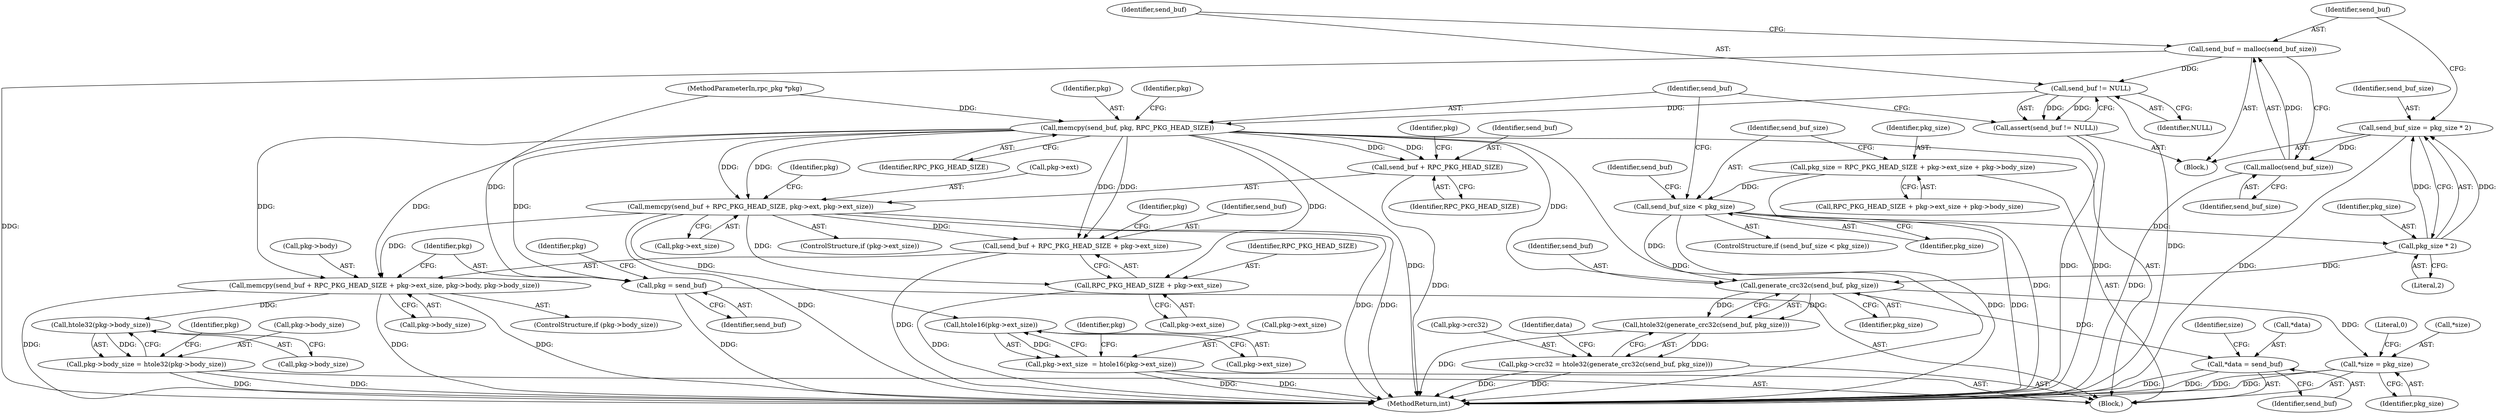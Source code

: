 digraph "1_viabtc_exchange_server_4a7c27bfe98f409623d4d857894d017ff0672cc9#diff-515c81af848352583bff286d6224875f_1@API" {
"1000138" [label="(Call,send_buf != NULL)"];
"1000133" [label="(Call,send_buf = malloc(send_buf_size))"];
"1000135" [label="(Call,malloc(send_buf_size))"];
"1000128" [label="(Call,send_buf_size = pkg_size * 2)"];
"1000130" [label="(Call,pkg_size * 2)"];
"1000120" [label="(Call,send_buf_size < pkg_size)"];
"1000108" [label="(Call,pkg_size = RPC_PKG_HEAD_SIZE + pkg->ext_size + pkg->body_size)"];
"1000137" [label="(Call,assert(send_buf != NULL))"];
"1000141" [label="(Call,memcpy(send_buf, pkg, RPC_PKG_HEAD_SIZE))"];
"1000149" [label="(Call,memcpy(send_buf + RPC_PKG_HEAD_SIZE, pkg->ext, pkg->ext_size))"];
"1000163" [label="(Call,memcpy(send_buf + RPC_PKG_HEAD_SIZE + pkg->ext_size, pkg->body, pkg->body_size))"];
"1000230" [label="(Call,htole32(pkg->body_size))"];
"1000226" [label="(Call,pkg->body_size = htole32(pkg->body_size))"];
"1000164" [label="(Call,send_buf + RPC_PKG_HEAD_SIZE + pkg->ext_size)"];
"1000166" [label="(Call,RPC_PKG_HEAD_SIZE + pkg->ext_size)"];
"1000238" [label="(Call,htole16(pkg->ext_size))"];
"1000234" [label="(Call,pkg->ext_size  = htole16(pkg->ext_size))"];
"1000150" [label="(Call,send_buf + RPC_PKG_HEAD_SIZE)"];
"1000177" [label="(Call,pkg = send_buf)"];
"1000252" [label="(Call,generate_crc32c(send_buf, pkg_size))"];
"1000251" [label="(Call,htole32(generate_crc32c(send_buf, pkg_size)))"];
"1000247" [label="(Call,pkg->crc32 = htole32(generate_crc32c(send_buf, pkg_size)))"];
"1000255" [label="(Call,*data = send_buf)"];
"1000259" [label="(Call,*size = pkg_size)"];
"1000227" [label="(Call,pkg->body_size)"];
"1000133" [label="(Call,send_buf = malloc(send_buf_size))"];
"1000143" [label="(Identifier,pkg)"];
"1000255" [label="(Call,*data = send_buf)"];
"1000161" [label="(Identifier,pkg)"];
"1000258" [label="(Identifier,send_buf)"];
"1000177" [label="(Call,pkg = send_buf)"];
"1000226" [label="(Call,pkg->body_size = htole32(pkg->body_size))"];
"1000156" [label="(Call,pkg->ext_size)"];
"1000239" [label="(Call,pkg->ext_size)"];
"1000254" [label="(Identifier,pkg_size)"];
"1000137" [label="(Call,assert(send_buf != NULL))"];
"1000265" [label="(MethodReturn,int)"];
"1000128" [label="(Call,send_buf_size = pkg_size * 2)"];
"1000168" [label="(Call,pkg->ext_size)"];
"1000150" [label="(Call,send_buf + RPC_PKG_HEAD_SIZE)"];
"1000141" [label="(Call,memcpy(send_buf, pkg, RPC_PKG_HEAD_SIZE))"];
"1000134" [label="(Identifier,send_buf)"];
"1000252" [label="(Call,generate_crc32c(send_buf, pkg_size))"];
"1000123" [label="(Block,)"];
"1000264" [label="(Literal,0)"];
"1000125" [label="(Identifier,send_buf)"];
"1000166" [label="(Call,RPC_PKG_HEAD_SIZE + pkg->ext_size)"];
"1000152" [label="(Identifier,RPC_PKG_HEAD_SIZE)"];
"1000253" [label="(Identifier,send_buf)"];
"1000247" [label="(Call,pkg->crc32 = htole32(generate_crc32c(send_buf, pkg_size)))"];
"1000119" [label="(ControlStructure,if (send_buf_size < pkg_size))"];
"1000164" [label="(Call,send_buf + RPC_PKG_HEAD_SIZE + pkg->ext_size)"];
"1000174" [label="(Call,pkg->body_size)"];
"1000159" [label="(ControlStructure,if (pkg->body_size))"];
"1000230" [label="(Call,htole32(pkg->body_size))"];
"1000140" [label="(Identifier,NULL)"];
"1000120" [label="(Call,send_buf_size < pkg_size)"];
"1000142" [label="(Identifier,send_buf)"];
"1000110" [label="(Call,RPC_PKG_HEAD_SIZE + pkg->ext_size + pkg->body_size)"];
"1000182" [label="(Identifier,pkg)"];
"1000251" [label="(Call,htole32(generate_crc32c(send_buf, pkg_size)))"];
"1000129" [label="(Identifier,send_buf_size)"];
"1000145" [label="(ControlStructure,if (pkg->ext_size))"];
"1000171" [label="(Call,pkg->body)"];
"1000138" [label="(Call,send_buf != NULL)"];
"1000234" [label="(Call,pkg->ext_size  = htole16(pkg->ext_size))"];
"1000108" [label="(Call,pkg_size = RPC_PKG_HEAD_SIZE + pkg->ext_size + pkg->body_size)"];
"1000256" [label="(Call,*data)"];
"1000178" [label="(Identifier,pkg)"];
"1000130" [label="(Call,pkg_size * 2)"];
"1000144" [label="(Identifier,RPC_PKG_HEAD_SIZE)"];
"1000248" [label="(Call,pkg->crc32)"];
"1000259" [label="(Call,*size = pkg_size)"];
"1000236" [label="(Identifier,pkg)"];
"1000244" [label="(Identifier,pkg)"];
"1000135" [label="(Call,malloc(send_buf_size))"];
"1000261" [label="(Identifier,size)"];
"1000121" [label="(Identifier,send_buf_size)"];
"1000235" [label="(Call,pkg->ext_size)"];
"1000101" [label="(MethodParameterIn,rpc_pkg *pkg)"];
"1000139" [label="(Identifier,send_buf)"];
"1000231" [label="(Call,pkg->body_size)"];
"1000260" [label="(Call,*size)"];
"1000149" [label="(Call,memcpy(send_buf + RPC_PKG_HEAD_SIZE, pkg->ext, pkg->ext_size))"];
"1000163" [label="(Call,memcpy(send_buf + RPC_PKG_HEAD_SIZE + pkg->ext_size, pkg->body, pkg->body_size))"];
"1000153" [label="(Call,pkg->ext)"];
"1000238" [label="(Call,htole16(pkg->ext_size))"];
"1000109" [label="(Identifier,pkg_size)"];
"1000132" [label="(Literal,2)"];
"1000154" [label="(Identifier,pkg)"];
"1000122" [label="(Identifier,pkg_size)"];
"1000172" [label="(Identifier,pkg)"];
"1000147" [label="(Identifier,pkg)"];
"1000179" [label="(Identifier,send_buf)"];
"1000262" [label="(Identifier,pkg_size)"];
"1000131" [label="(Identifier,pkg_size)"];
"1000167" [label="(Identifier,RPC_PKG_HEAD_SIZE)"];
"1000104" [label="(Block,)"];
"1000151" [label="(Identifier,send_buf)"];
"1000257" [label="(Identifier,data)"];
"1000165" [label="(Identifier,send_buf)"];
"1000136" [label="(Identifier,send_buf_size)"];
"1000138" -> "1000137"  [label="AST: "];
"1000138" -> "1000140"  [label="CFG: "];
"1000139" -> "1000138"  [label="AST: "];
"1000140" -> "1000138"  [label="AST: "];
"1000137" -> "1000138"  [label="CFG: "];
"1000138" -> "1000265"  [label="DDG: "];
"1000138" -> "1000137"  [label="DDG: "];
"1000138" -> "1000137"  [label="DDG: "];
"1000133" -> "1000138"  [label="DDG: "];
"1000138" -> "1000141"  [label="DDG: "];
"1000133" -> "1000123"  [label="AST: "];
"1000133" -> "1000135"  [label="CFG: "];
"1000134" -> "1000133"  [label="AST: "];
"1000135" -> "1000133"  [label="AST: "];
"1000139" -> "1000133"  [label="CFG: "];
"1000133" -> "1000265"  [label="DDG: "];
"1000135" -> "1000133"  [label="DDG: "];
"1000135" -> "1000136"  [label="CFG: "];
"1000136" -> "1000135"  [label="AST: "];
"1000135" -> "1000265"  [label="DDG: "];
"1000128" -> "1000135"  [label="DDG: "];
"1000128" -> "1000123"  [label="AST: "];
"1000128" -> "1000130"  [label="CFG: "];
"1000129" -> "1000128"  [label="AST: "];
"1000130" -> "1000128"  [label="AST: "];
"1000134" -> "1000128"  [label="CFG: "];
"1000128" -> "1000265"  [label="DDG: "];
"1000130" -> "1000128"  [label="DDG: "];
"1000130" -> "1000128"  [label="DDG: "];
"1000130" -> "1000132"  [label="CFG: "];
"1000131" -> "1000130"  [label="AST: "];
"1000132" -> "1000130"  [label="AST: "];
"1000120" -> "1000130"  [label="DDG: "];
"1000130" -> "1000252"  [label="DDG: "];
"1000120" -> "1000119"  [label="AST: "];
"1000120" -> "1000122"  [label="CFG: "];
"1000121" -> "1000120"  [label="AST: "];
"1000122" -> "1000120"  [label="AST: "];
"1000125" -> "1000120"  [label="CFG: "];
"1000142" -> "1000120"  [label="CFG: "];
"1000120" -> "1000265"  [label="DDG: "];
"1000120" -> "1000265"  [label="DDG: "];
"1000108" -> "1000120"  [label="DDG: "];
"1000120" -> "1000252"  [label="DDG: "];
"1000108" -> "1000104"  [label="AST: "];
"1000108" -> "1000110"  [label="CFG: "];
"1000109" -> "1000108"  [label="AST: "];
"1000110" -> "1000108"  [label="AST: "];
"1000121" -> "1000108"  [label="CFG: "];
"1000108" -> "1000265"  [label="DDG: "];
"1000137" -> "1000123"  [label="AST: "];
"1000142" -> "1000137"  [label="CFG: "];
"1000137" -> "1000265"  [label="DDG: "];
"1000137" -> "1000265"  [label="DDG: "];
"1000141" -> "1000104"  [label="AST: "];
"1000141" -> "1000144"  [label="CFG: "];
"1000142" -> "1000141"  [label="AST: "];
"1000143" -> "1000141"  [label="AST: "];
"1000144" -> "1000141"  [label="AST: "];
"1000147" -> "1000141"  [label="CFG: "];
"1000141" -> "1000265"  [label="DDG: "];
"1000141" -> "1000265"  [label="DDG: "];
"1000101" -> "1000141"  [label="DDG: "];
"1000141" -> "1000149"  [label="DDG: "];
"1000141" -> "1000149"  [label="DDG: "];
"1000141" -> "1000150"  [label="DDG: "];
"1000141" -> "1000150"  [label="DDG: "];
"1000141" -> "1000163"  [label="DDG: "];
"1000141" -> "1000163"  [label="DDG: "];
"1000141" -> "1000164"  [label="DDG: "];
"1000141" -> "1000164"  [label="DDG: "];
"1000141" -> "1000166"  [label="DDG: "];
"1000141" -> "1000177"  [label="DDG: "];
"1000141" -> "1000252"  [label="DDG: "];
"1000149" -> "1000145"  [label="AST: "];
"1000149" -> "1000156"  [label="CFG: "];
"1000150" -> "1000149"  [label="AST: "];
"1000153" -> "1000149"  [label="AST: "];
"1000156" -> "1000149"  [label="AST: "];
"1000161" -> "1000149"  [label="CFG: "];
"1000149" -> "1000265"  [label="DDG: "];
"1000149" -> "1000265"  [label="DDG: "];
"1000149" -> "1000265"  [label="DDG: "];
"1000149" -> "1000163"  [label="DDG: "];
"1000149" -> "1000164"  [label="DDG: "];
"1000149" -> "1000166"  [label="DDG: "];
"1000149" -> "1000238"  [label="DDG: "];
"1000163" -> "1000159"  [label="AST: "];
"1000163" -> "1000174"  [label="CFG: "];
"1000164" -> "1000163"  [label="AST: "];
"1000171" -> "1000163"  [label="AST: "];
"1000174" -> "1000163"  [label="AST: "];
"1000178" -> "1000163"  [label="CFG: "];
"1000163" -> "1000265"  [label="DDG: "];
"1000163" -> "1000265"  [label="DDG: "];
"1000163" -> "1000265"  [label="DDG: "];
"1000163" -> "1000230"  [label="DDG: "];
"1000230" -> "1000226"  [label="AST: "];
"1000230" -> "1000231"  [label="CFG: "];
"1000231" -> "1000230"  [label="AST: "];
"1000226" -> "1000230"  [label="CFG: "];
"1000230" -> "1000226"  [label="DDG: "];
"1000226" -> "1000104"  [label="AST: "];
"1000227" -> "1000226"  [label="AST: "];
"1000236" -> "1000226"  [label="CFG: "];
"1000226" -> "1000265"  [label="DDG: "];
"1000226" -> "1000265"  [label="DDG: "];
"1000164" -> "1000166"  [label="CFG: "];
"1000165" -> "1000164"  [label="AST: "];
"1000166" -> "1000164"  [label="AST: "];
"1000172" -> "1000164"  [label="CFG: "];
"1000164" -> "1000265"  [label="DDG: "];
"1000166" -> "1000168"  [label="CFG: "];
"1000167" -> "1000166"  [label="AST: "];
"1000168" -> "1000166"  [label="AST: "];
"1000166" -> "1000265"  [label="DDG: "];
"1000238" -> "1000234"  [label="AST: "];
"1000238" -> "1000239"  [label="CFG: "];
"1000239" -> "1000238"  [label="AST: "];
"1000234" -> "1000238"  [label="CFG: "];
"1000238" -> "1000234"  [label="DDG: "];
"1000234" -> "1000104"  [label="AST: "];
"1000235" -> "1000234"  [label="AST: "];
"1000244" -> "1000234"  [label="CFG: "];
"1000234" -> "1000265"  [label="DDG: "];
"1000234" -> "1000265"  [label="DDG: "];
"1000150" -> "1000152"  [label="CFG: "];
"1000151" -> "1000150"  [label="AST: "];
"1000152" -> "1000150"  [label="AST: "];
"1000154" -> "1000150"  [label="CFG: "];
"1000150" -> "1000265"  [label="DDG: "];
"1000177" -> "1000104"  [label="AST: "];
"1000177" -> "1000179"  [label="CFG: "];
"1000178" -> "1000177"  [label="AST: "];
"1000179" -> "1000177"  [label="AST: "];
"1000182" -> "1000177"  [label="CFG: "];
"1000177" -> "1000265"  [label="DDG: "];
"1000101" -> "1000177"  [label="DDG: "];
"1000252" -> "1000251"  [label="AST: "];
"1000252" -> "1000254"  [label="CFG: "];
"1000253" -> "1000252"  [label="AST: "];
"1000254" -> "1000252"  [label="AST: "];
"1000251" -> "1000252"  [label="CFG: "];
"1000252" -> "1000251"  [label="DDG: "];
"1000252" -> "1000251"  [label="DDG: "];
"1000252" -> "1000255"  [label="DDG: "];
"1000252" -> "1000259"  [label="DDG: "];
"1000251" -> "1000247"  [label="AST: "];
"1000247" -> "1000251"  [label="CFG: "];
"1000251" -> "1000265"  [label="DDG: "];
"1000251" -> "1000247"  [label="DDG: "];
"1000247" -> "1000104"  [label="AST: "];
"1000248" -> "1000247"  [label="AST: "];
"1000257" -> "1000247"  [label="CFG: "];
"1000247" -> "1000265"  [label="DDG: "];
"1000247" -> "1000265"  [label="DDG: "];
"1000255" -> "1000104"  [label="AST: "];
"1000255" -> "1000258"  [label="CFG: "];
"1000256" -> "1000255"  [label="AST: "];
"1000258" -> "1000255"  [label="AST: "];
"1000261" -> "1000255"  [label="CFG: "];
"1000255" -> "1000265"  [label="DDG: "];
"1000255" -> "1000265"  [label="DDG: "];
"1000259" -> "1000104"  [label="AST: "];
"1000259" -> "1000262"  [label="CFG: "];
"1000260" -> "1000259"  [label="AST: "];
"1000262" -> "1000259"  [label="AST: "];
"1000264" -> "1000259"  [label="CFG: "];
"1000259" -> "1000265"  [label="DDG: "];
"1000259" -> "1000265"  [label="DDG: "];
}
